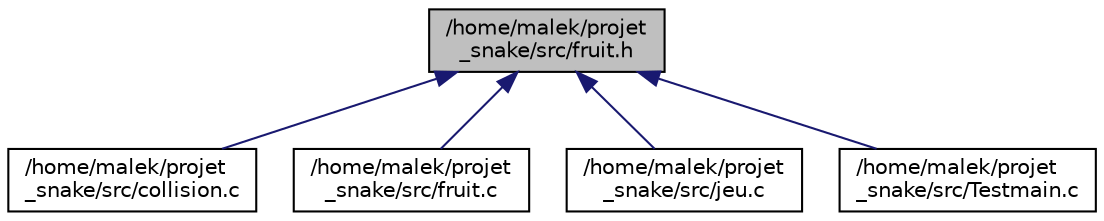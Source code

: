 digraph "/home/malek/projet_snake/src/fruit.h"
{
  edge [fontname="Helvetica",fontsize="10",labelfontname="Helvetica",labelfontsize="10"];
  node [fontname="Helvetica",fontsize="10",shape=record];
  Node1 [label="/home/malek/projet\l_snake/src/fruit.h",height=0.2,width=0.4,color="black", fillcolor="grey75", style="filled", fontcolor="black"];
  Node1 -> Node2 [dir="back",color="midnightblue",fontsize="10",style="solid",fontname="Helvetica"];
  Node2 [label="/home/malek/projet\l_snake/src/collision.c",height=0.2,width=0.4,color="black", fillcolor="white", style="filled",URL="$collision_8c.html"];
  Node1 -> Node3 [dir="back",color="midnightblue",fontsize="10",style="solid",fontname="Helvetica"];
  Node3 [label="/home/malek/projet\l_snake/src/fruit.c",height=0.2,width=0.4,color="black", fillcolor="white", style="filled",URL="$fruit_8c.html"];
  Node1 -> Node4 [dir="back",color="midnightblue",fontsize="10",style="solid",fontname="Helvetica"];
  Node4 [label="/home/malek/projet\l_snake/src/jeu.c",height=0.2,width=0.4,color="black", fillcolor="white", style="filled",URL="$jeu_8c.html",tooltip="Ce source contient l&#39;implementation des fonctions gerant les fonctions prncipales du jeu..."];
  Node1 -> Node5 [dir="back",color="midnightblue",fontsize="10",style="solid",fontname="Helvetica"];
  Node5 [label="/home/malek/projet\l_snake/src/Testmain.c",height=0.2,width=0.4,color="black", fillcolor="white", style="filled",URL="$_testmain_8c.html",tooltip="permet de tester les fonctions du jeu Test la mise de fruit / les strategies Offensive Defensive / le..."];
}
